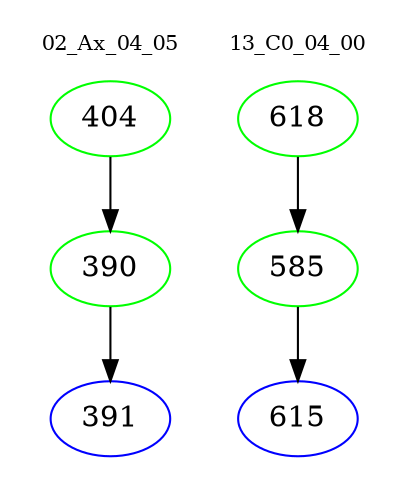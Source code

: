digraph{
subgraph cluster_0 {
color = white
label = "02_Ax_04_05";
fontsize=10;
T0_404 [label="404", color="green"]
T0_404 -> T0_390 [color="black"]
T0_390 [label="390", color="green"]
T0_390 -> T0_391 [color="black"]
T0_391 [label="391", color="blue"]
}
subgraph cluster_1 {
color = white
label = "13_C0_04_00";
fontsize=10;
T1_618 [label="618", color="green"]
T1_618 -> T1_585 [color="black"]
T1_585 [label="585", color="green"]
T1_585 -> T1_615 [color="black"]
T1_615 [label="615", color="blue"]
}
}
